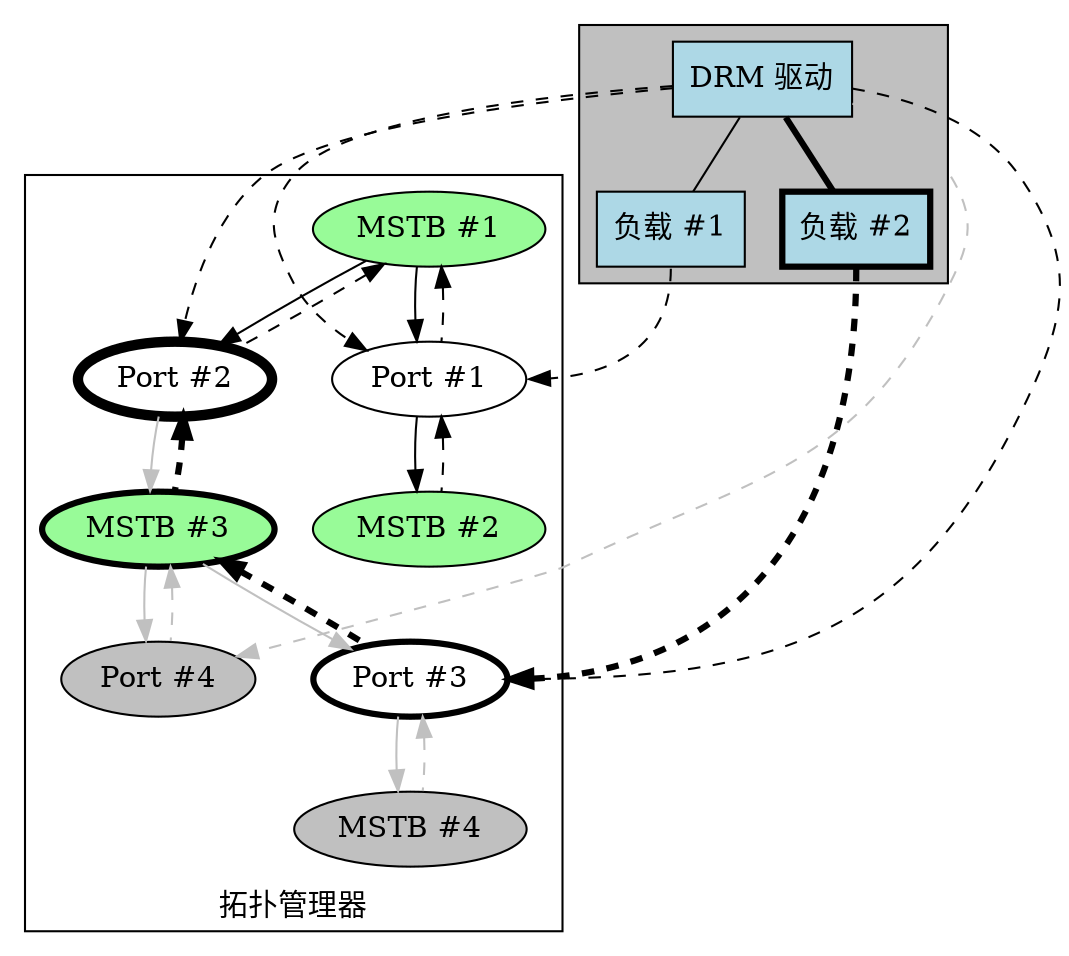 digraph T {
    /* 确保我们的负载始终绘制在驱动节点下方 */
    subgraph cluster_driver {
        fillcolor = grey;
        style = filled;
        edge [dir=none];
        driver -> payload1;
        driver -> payload2 [penwidth=3];
        edge [dir=""];
    }

    /* 驱动malloc引用 */
    edge [style=dashed];
    driver -> port1;
    driver -> port2;
    driver -> port3:e;
    driver -> port4 [color=grey];
    payload1:s -> port1:e;
    payload2:s -> port3:e [penwidth=3];
    edge [style=""];

    subgraph cluster_topology {
        label="拓扑管理器";
        labelloc=bottom;

        /* 拓扑引用 */
        mstb1 -> {port1, port2};
        port1 -> mstb2;
        edge [color=grey];
        port2 -> mstb3 -> {port3, port4};
        port3 -> mstb4;
        edge [color=""];

        /* malloc引用 */
        edge [style=dashed;dir=back];
        mstb1 -> {port1, port2};
        port1 -> mstb2;
        port2 -> mstb3 [penwidth=3];
        mstb3 -> port3 [penwidth=3];
        edge [color=grey];
        mstb3 -> port4;
        port3 -> mstb4;
    }

    mstb1 [label="MSTB #1";style=filled;fillcolor=palegreen];
    mstb2 [label="MSTB #2";style=filled;fillcolor=palegreen];
    mstb3 [label="MSTB #3";style=filled;fillcolor=palegreen;penwidth=3];
    mstb4 [label="MSTB #4";style=filled;fillcolor=grey];

    port1 [label="Port #1"];
    port2 [label="Port #2";penwidth=5];
    port3 [label="Port #3";penwidth=3];
    port4 [label="Port #4";style=filled;fillcolor=grey];

    driver [label="DRM 驱动";style=filled;shape=box;fillcolor=lightblue];

    payload1 [label="负载 #1";style=filled;shape=box;fillcolor=lightblue];
    payload2 [label="负载 #2";style=filled;shape=box;fillcolor=lightblue;penwidth=3];
}
